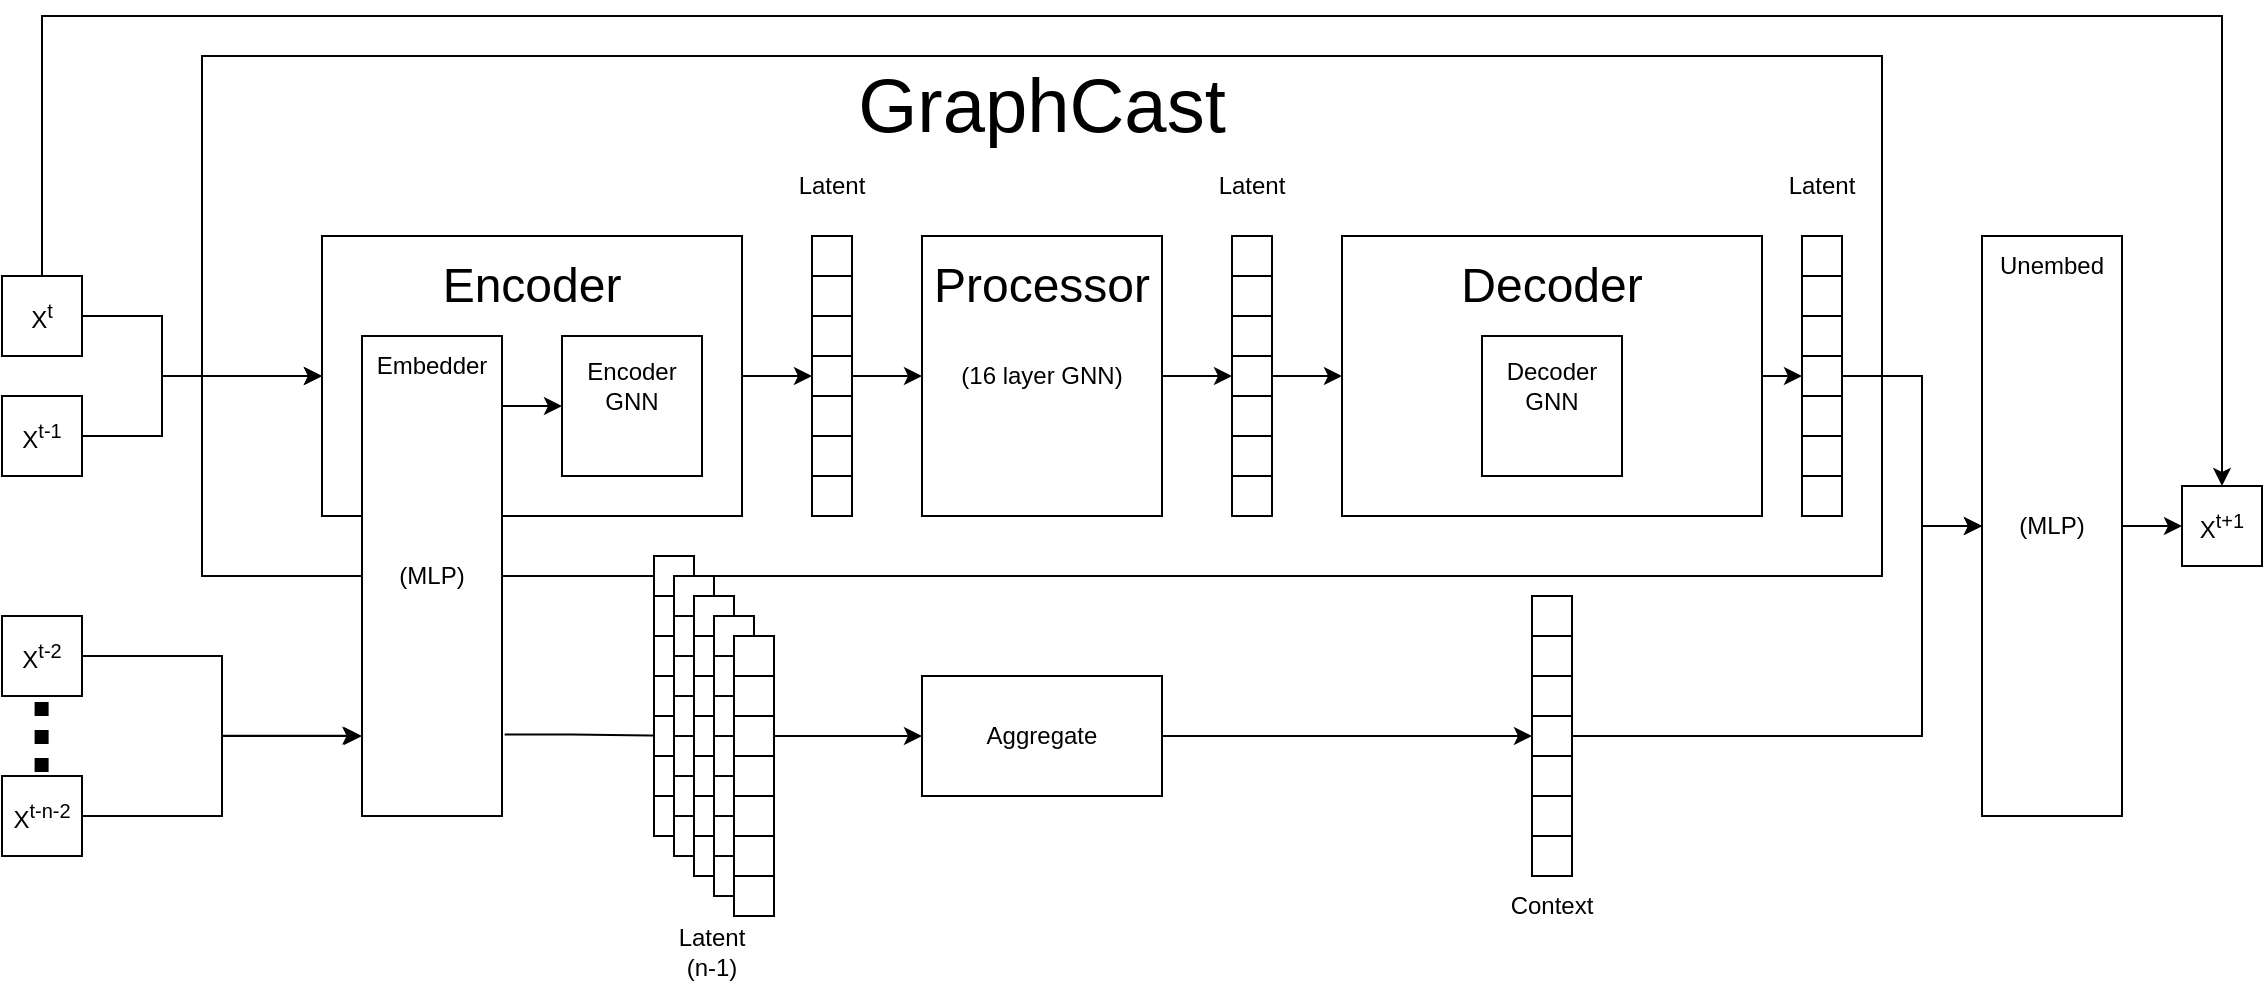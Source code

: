 <mxfile version="26.0.10">
  <diagram name="Page-1" id="ikuvDT6OKMOyHR7OV9wa">
    <mxGraphModel dx="2045" dy="1728" grid="1" gridSize="10" guides="1" tooltips="1" connect="1" arrows="1" fold="1" page="1" pageScale="1" pageWidth="850" pageHeight="1100" math="0" shadow="0">
      <root>
        <mxCell id="0" />
        <mxCell id="1" parent="0" />
        <mxCell id="fFkARqn0jImhCdl3MGzu-1" value="" style="rounded=0;whiteSpace=wrap;html=1;" parent="1" vertex="1">
          <mxGeometry width="840" height="260" as="geometry" />
        </mxCell>
        <mxCell id="fFkARqn0jImhCdl3MGzu-61" value="" style="edgeStyle=orthogonalEdgeStyle;rounded=0;orthogonalLoop=1;jettySize=auto;html=1;" parent="1" source="fFkARqn0jImhCdl3MGzu-2" target="fFkARqn0jImhCdl3MGzu-17" edge="1">
          <mxGeometry relative="1" as="geometry" />
        </mxCell>
        <mxCell id="fFkARqn0jImhCdl3MGzu-2" value="" style="rounded=0;whiteSpace=wrap;html=1;" parent="1" vertex="1">
          <mxGeometry x="60" y="90" width="210" height="140" as="geometry" />
        </mxCell>
        <mxCell id="fFkARqn0jImhCdl3MGzu-3" value="&lt;font style=&quot;font-size: 38px;&quot;&gt;GraphCast&lt;/font&gt;" style="text;html=1;align=center;verticalAlign=middle;whiteSpace=wrap;rounded=0;" parent="1" vertex="1">
          <mxGeometry x="390" y="10" width="60" height="30" as="geometry" />
        </mxCell>
        <mxCell id="fFkARqn0jImhCdl3MGzu-63" value="" style="edgeStyle=orthogonalEdgeStyle;rounded=0;orthogonalLoop=1;jettySize=auto;html=1;" parent="1" source="fFkARqn0jImhCdl3MGzu-4" target="fFkARqn0jImhCdl3MGzu-52" edge="1">
          <mxGeometry relative="1" as="geometry" />
        </mxCell>
        <mxCell id="fFkARqn0jImhCdl3MGzu-4" value="(16 layer GNN)" style="rounded=0;whiteSpace=wrap;html=1;" parent="1" vertex="1">
          <mxGeometry x="360" y="90" width="120" height="140" as="geometry" />
        </mxCell>
        <mxCell id="ZoviHZsEKQgM7faBCJuB-9" style="edgeStyle=orthogonalEdgeStyle;rounded=0;orthogonalLoop=1;jettySize=auto;html=1;exitX=1;exitY=0.5;exitDx=0;exitDy=0;" edge="1" parent="1" source="fFkARqn0jImhCdl3MGzu-5">
          <mxGeometry relative="1" as="geometry">
            <mxPoint x="800" y="160.333" as="targetPoint" />
          </mxGeometry>
        </mxCell>
        <mxCell id="fFkARqn0jImhCdl3MGzu-5" value="" style="rounded=0;whiteSpace=wrap;html=1;" parent="1" vertex="1">
          <mxGeometry x="570" y="90" width="210" height="140" as="geometry" />
        </mxCell>
        <mxCell id="fFkARqn0jImhCdl3MGzu-6" value="&lt;font style=&quot;font-size: 24px;&quot;&gt;Encoder&lt;br&gt;&lt;/font&gt;" style="text;html=1;align=center;verticalAlign=middle;whiteSpace=wrap;rounded=0;" parent="1" vertex="1">
          <mxGeometry x="135" y="100" width="60" height="30" as="geometry" />
        </mxCell>
        <mxCell id="fFkARqn0jImhCdl3MGzu-7" value="&lt;font style=&quot;font-size: 24px;&quot;&gt;Processor&lt;/font&gt;" style="text;html=1;align=center;verticalAlign=middle;whiteSpace=wrap;rounded=0;" parent="1" vertex="1">
          <mxGeometry x="390" y="100" width="60" height="30" as="geometry" />
        </mxCell>
        <mxCell id="fFkARqn0jImhCdl3MGzu-8" value="&lt;font style=&quot;font-size: 24px;&quot;&gt;Decoder&lt;/font&gt;" style="text;html=1;align=center;verticalAlign=middle;whiteSpace=wrap;rounded=0;" parent="1" vertex="1">
          <mxGeometry x="645" y="100" width="60" height="30" as="geometry" />
        </mxCell>
        <mxCell id="fFkARqn0jImhCdl3MGzu-65" value="" style="edgeStyle=orthogonalEdgeStyle;rounded=0;orthogonalLoop=1;jettySize=auto;html=1;entryX=0;entryY=0.5;entryDx=0;entryDy=0;" parent="1" source="fFkARqn0jImhCdl3MGzu-9" target="fFkARqn0jImhCdl3MGzu-10" edge="1">
          <mxGeometry relative="1" as="geometry">
            <Array as="points">
              <mxPoint x="160" y="175" />
              <mxPoint x="160" y="175" />
            </Array>
          </mxGeometry>
        </mxCell>
        <mxCell id="ZoviHZsEKQgM7faBCJuB-23" style="edgeStyle=orthogonalEdgeStyle;rounded=0;orthogonalLoop=1;jettySize=auto;html=1;exitX=1.019;exitY=0.83;exitDx=0;exitDy=0;exitPerimeter=0;" edge="1" parent="1" source="fFkARqn0jImhCdl3MGzu-9">
          <mxGeometry relative="1" as="geometry">
            <mxPoint x="240" y="340" as="targetPoint" />
            <Array as="points">
              <mxPoint x="185" y="339" />
              <mxPoint x="220" y="340" />
            </Array>
          </mxGeometry>
        </mxCell>
        <mxCell id="fFkARqn0jImhCdl3MGzu-9" value="(MLP)" style="rounded=0;whiteSpace=wrap;html=1;" parent="1" vertex="1">
          <mxGeometry x="80" y="140" width="70" height="240" as="geometry" />
        </mxCell>
        <mxCell id="fFkARqn0jImhCdl3MGzu-10" value="" style="rounded=0;whiteSpace=wrap;html=1;" parent="1" vertex="1">
          <mxGeometry x="180" y="140" width="70" height="70" as="geometry" />
        </mxCell>
        <mxCell id="fFkARqn0jImhCdl3MGzu-11" value="&lt;div&gt;Embedder&lt;/div&gt;" style="text;html=1;align=center;verticalAlign=middle;whiteSpace=wrap;rounded=0;" parent="1" vertex="1">
          <mxGeometry x="85" y="140" width="60" height="30" as="geometry" />
        </mxCell>
        <mxCell id="fFkARqn0jImhCdl3MGzu-12" value="Encoder GNN" style="text;html=1;align=center;verticalAlign=middle;whiteSpace=wrap;rounded=0;" parent="1" vertex="1">
          <mxGeometry x="185" y="150" width="60" height="30" as="geometry" />
        </mxCell>
        <mxCell id="fFkARqn0jImhCdl3MGzu-13" value="" style="rounded=0;whiteSpace=wrap;html=1;" parent="1" vertex="1">
          <mxGeometry x="640" y="140" width="70" height="70" as="geometry" />
        </mxCell>
        <mxCell id="ZoviHZsEKQgM7faBCJuB-78" style="edgeStyle=orthogonalEdgeStyle;rounded=0;orthogonalLoop=1;jettySize=auto;html=1;exitX=1;exitY=0.5;exitDx=0;exitDy=0;entryX=0;entryY=0.5;entryDx=0;entryDy=0;" edge="1" parent="1" source="fFkARqn0jImhCdl3MGzu-14" target="fFkARqn0jImhCdl3MGzu-73">
          <mxGeometry relative="1" as="geometry" />
        </mxCell>
        <mxCell id="fFkARqn0jImhCdl3MGzu-14" value="(MLP)" style="rounded=0;whiteSpace=wrap;html=1;" parent="1" vertex="1">
          <mxGeometry x="890" y="90" width="70" height="290" as="geometry" />
        </mxCell>
        <mxCell id="fFkARqn0jImhCdl3MGzu-15" value="Decoder GNN" style="text;html=1;align=center;verticalAlign=middle;whiteSpace=wrap;rounded=0;" parent="1" vertex="1">
          <mxGeometry x="645" y="150" width="60" height="30" as="geometry" />
        </mxCell>
        <mxCell id="fFkARqn0jImhCdl3MGzu-16" value="Unembed" style="text;html=1;align=center;verticalAlign=middle;whiteSpace=wrap;rounded=0;" parent="1" vertex="1">
          <mxGeometry x="895" y="90" width="60" height="30" as="geometry" />
        </mxCell>
        <mxCell id="fFkARqn0jImhCdl3MGzu-50" value="" style="group" parent="1" vertex="1" connectable="0">
          <mxGeometry x="305" y="90" width="20" height="140" as="geometry" />
        </mxCell>
        <mxCell id="fFkARqn0jImhCdl3MGzu-17" value="" style="rounded=0;whiteSpace=wrap;html=1;" parent="fFkARqn0jImhCdl3MGzu-50" vertex="1">
          <mxGeometry width="20" height="140" as="geometry" />
        </mxCell>
        <mxCell id="fFkARqn0jImhCdl3MGzu-19" value="" style="endArrow=none;html=1;rounded=0;" parent="fFkARqn0jImhCdl3MGzu-50" edge="1">
          <mxGeometry width="50" height="50" relative="1" as="geometry">
            <mxPoint y="20" as="sourcePoint" />
            <mxPoint x="20" y="20" as="targetPoint" />
          </mxGeometry>
        </mxCell>
        <mxCell id="fFkARqn0jImhCdl3MGzu-45" value="" style="endArrow=none;html=1;rounded=0;" parent="fFkARqn0jImhCdl3MGzu-50" edge="1">
          <mxGeometry width="50" height="50" relative="1" as="geometry">
            <mxPoint y="40" as="sourcePoint" />
            <mxPoint x="20" y="40" as="targetPoint" />
          </mxGeometry>
        </mxCell>
        <mxCell id="fFkARqn0jImhCdl3MGzu-46" value="" style="endArrow=none;html=1;rounded=0;" parent="fFkARqn0jImhCdl3MGzu-50" edge="1">
          <mxGeometry width="50" height="50" relative="1" as="geometry">
            <mxPoint y="60" as="sourcePoint" />
            <mxPoint x="20" y="60" as="targetPoint" />
          </mxGeometry>
        </mxCell>
        <mxCell id="fFkARqn0jImhCdl3MGzu-47" value="" style="endArrow=none;html=1;rounded=0;" parent="fFkARqn0jImhCdl3MGzu-50" edge="1">
          <mxGeometry width="50" height="50" relative="1" as="geometry">
            <mxPoint y="80" as="sourcePoint" />
            <mxPoint x="20" y="80" as="targetPoint" />
          </mxGeometry>
        </mxCell>
        <mxCell id="fFkARqn0jImhCdl3MGzu-48" value="" style="endArrow=none;html=1;rounded=0;" parent="fFkARqn0jImhCdl3MGzu-50" edge="1">
          <mxGeometry width="50" height="50" relative="1" as="geometry">
            <mxPoint y="100" as="sourcePoint" />
            <mxPoint x="20" y="100" as="targetPoint" />
          </mxGeometry>
        </mxCell>
        <mxCell id="fFkARqn0jImhCdl3MGzu-49" value="" style="endArrow=none;html=1;rounded=0;" parent="fFkARqn0jImhCdl3MGzu-50" edge="1">
          <mxGeometry width="50" height="50" relative="1" as="geometry">
            <mxPoint y="120" as="sourcePoint" />
            <mxPoint x="20" y="120" as="targetPoint" />
          </mxGeometry>
        </mxCell>
        <mxCell id="fFkARqn0jImhCdl3MGzu-51" value="" style="group" parent="1" vertex="1" connectable="0">
          <mxGeometry x="515" y="90" width="20" height="140" as="geometry" />
        </mxCell>
        <mxCell id="fFkARqn0jImhCdl3MGzu-52" value="" style="rounded=0;whiteSpace=wrap;html=1;" parent="fFkARqn0jImhCdl3MGzu-51" vertex="1">
          <mxGeometry width="20" height="140" as="geometry" />
        </mxCell>
        <mxCell id="fFkARqn0jImhCdl3MGzu-53" value="" style="endArrow=none;html=1;rounded=0;" parent="fFkARqn0jImhCdl3MGzu-51" edge="1">
          <mxGeometry width="50" height="50" relative="1" as="geometry">
            <mxPoint y="20" as="sourcePoint" />
            <mxPoint x="20" y="20" as="targetPoint" />
          </mxGeometry>
        </mxCell>
        <mxCell id="fFkARqn0jImhCdl3MGzu-54" value="" style="endArrow=none;html=1;rounded=0;" parent="fFkARqn0jImhCdl3MGzu-51" edge="1">
          <mxGeometry width="50" height="50" relative="1" as="geometry">
            <mxPoint y="40" as="sourcePoint" />
            <mxPoint x="20" y="40" as="targetPoint" />
          </mxGeometry>
        </mxCell>
        <mxCell id="fFkARqn0jImhCdl3MGzu-55" value="" style="endArrow=none;html=1;rounded=0;" parent="fFkARqn0jImhCdl3MGzu-51" edge="1">
          <mxGeometry width="50" height="50" relative="1" as="geometry">
            <mxPoint y="60" as="sourcePoint" />
            <mxPoint x="20" y="60" as="targetPoint" />
          </mxGeometry>
        </mxCell>
        <mxCell id="fFkARqn0jImhCdl3MGzu-56" value="" style="endArrow=none;html=1;rounded=0;" parent="fFkARqn0jImhCdl3MGzu-51" edge="1">
          <mxGeometry width="50" height="50" relative="1" as="geometry">
            <mxPoint y="80" as="sourcePoint" />
            <mxPoint x="20" y="80" as="targetPoint" />
          </mxGeometry>
        </mxCell>
        <mxCell id="fFkARqn0jImhCdl3MGzu-57" value="" style="endArrow=none;html=1;rounded=0;" parent="fFkARqn0jImhCdl3MGzu-51" edge="1">
          <mxGeometry width="50" height="50" relative="1" as="geometry">
            <mxPoint y="100" as="sourcePoint" />
            <mxPoint x="20" y="100" as="targetPoint" />
          </mxGeometry>
        </mxCell>
        <mxCell id="fFkARqn0jImhCdl3MGzu-58" value="" style="endArrow=none;html=1;rounded=0;" parent="fFkARqn0jImhCdl3MGzu-51" edge="1">
          <mxGeometry width="50" height="50" relative="1" as="geometry">
            <mxPoint y="120" as="sourcePoint" />
            <mxPoint x="20" y="120" as="targetPoint" />
          </mxGeometry>
        </mxCell>
        <mxCell id="fFkARqn0jImhCdl3MGzu-59" value="Latent" style="text;html=1;align=center;verticalAlign=middle;whiteSpace=wrap;rounded=0;" parent="1" vertex="1">
          <mxGeometry x="285" y="50" width="60" height="30" as="geometry" />
        </mxCell>
        <mxCell id="fFkARqn0jImhCdl3MGzu-60" value="Latent" style="text;html=1;align=center;verticalAlign=middle;whiteSpace=wrap;rounded=0;" parent="1" vertex="1">
          <mxGeometry x="495" y="50" width="60" height="30" as="geometry" />
        </mxCell>
        <mxCell id="fFkARqn0jImhCdl3MGzu-62" value="" style="edgeStyle=orthogonalEdgeStyle;rounded=0;orthogonalLoop=1;jettySize=auto;html=1;entryX=0;entryY=0.5;entryDx=0;entryDy=0;" parent="1" source="fFkARqn0jImhCdl3MGzu-17" target="fFkARqn0jImhCdl3MGzu-4" edge="1">
          <mxGeometry relative="1" as="geometry" />
        </mxCell>
        <mxCell id="fFkARqn0jImhCdl3MGzu-64" value="" style="edgeStyle=orthogonalEdgeStyle;rounded=0;orthogonalLoop=1;jettySize=auto;html=1;entryX=0;entryY=0.5;entryDx=0;entryDy=0;" parent="1" source="fFkARqn0jImhCdl3MGzu-52" target="fFkARqn0jImhCdl3MGzu-5" edge="1">
          <mxGeometry relative="1" as="geometry" />
        </mxCell>
        <mxCell id="fFkARqn0jImhCdl3MGzu-69" value="" style="edgeStyle=orthogonalEdgeStyle;rounded=0;orthogonalLoop=1;jettySize=auto;html=1;entryX=0;entryY=0.5;entryDx=0;entryDy=0;" parent="1" source="fFkARqn0jImhCdl3MGzu-67" target="fFkARqn0jImhCdl3MGzu-2" edge="1">
          <mxGeometry relative="1" as="geometry">
            <Array as="points">
              <mxPoint x="-20" y="130" />
              <mxPoint x="-20" y="160" />
            </Array>
          </mxGeometry>
        </mxCell>
        <mxCell id="ZoviHZsEKQgM7faBCJuB-11" style="edgeStyle=orthogonalEdgeStyle;rounded=0;orthogonalLoop=1;jettySize=auto;html=1;exitX=0.5;exitY=0;exitDx=0;exitDy=0;" edge="1" parent="1" source="fFkARqn0jImhCdl3MGzu-67" target="fFkARqn0jImhCdl3MGzu-73">
          <mxGeometry relative="1" as="geometry">
            <Array as="points">
              <mxPoint x="-80" y="-20" />
              <mxPoint x="1010" y="-20" />
            </Array>
          </mxGeometry>
        </mxCell>
        <mxCell id="fFkARqn0jImhCdl3MGzu-67" value="X&lt;sup&gt;t&lt;/sup&gt;" style="rounded=0;whiteSpace=wrap;html=1;" parent="1" vertex="1">
          <mxGeometry x="-100" y="110" width="40" height="40" as="geometry" />
        </mxCell>
        <mxCell id="fFkARqn0jImhCdl3MGzu-71" style="edgeStyle=orthogonalEdgeStyle;rounded=0;orthogonalLoop=1;jettySize=auto;html=1;exitX=1;exitY=0.5;exitDx=0;exitDy=0;entryX=0;entryY=0.5;entryDx=0;entryDy=0;" parent="1" source="fFkARqn0jImhCdl3MGzu-68" target="fFkARqn0jImhCdl3MGzu-2" edge="1">
          <mxGeometry relative="1" as="geometry">
            <Array as="points">
              <mxPoint x="-20" y="190" />
              <mxPoint x="-20" y="160" />
            </Array>
          </mxGeometry>
        </mxCell>
        <mxCell id="fFkARqn0jImhCdl3MGzu-68" value="X&lt;sup&gt;t-1&lt;/sup&gt;" style="rounded=0;whiteSpace=wrap;html=1;" parent="1" vertex="1">
          <mxGeometry x="-100" y="170" width="40" height="40" as="geometry" />
        </mxCell>
        <mxCell id="fFkARqn0jImhCdl3MGzu-73" value="X&lt;sup&gt;t+1&lt;/sup&gt;" style="rounded=0;whiteSpace=wrap;html=1;" parent="1" vertex="1">
          <mxGeometry x="990" y="215" width="40" height="40" as="geometry" />
        </mxCell>
        <mxCell id="ZoviHZsEKQgM7faBCJuB-1" value="" style="group" vertex="1" connectable="0" parent="1">
          <mxGeometry x="800" y="90" width="20" height="140" as="geometry" />
        </mxCell>
        <mxCell id="ZoviHZsEKQgM7faBCJuB-2" value="" style="rounded=0;whiteSpace=wrap;html=1;" vertex="1" parent="ZoviHZsEKQgM7faBCJuB-1">
          <mxGeometry width="20" height="140" as="geometry" />
        </mxCell>
        <mxCell id="ZoviHZsEKQgM7faBCJuB-3" value="" style="endArrow=none;html=1;rounded=0;" edge="1" parent="ZoviHZsEKQgM7faBCJuB-1">
          <mxGeometry width="50" height="50" relative="1" as="geometry">
            <mxPoint y="20" as="sourcePoint" />
            <mxPoint x="20" y="20" as="targetPoint" />
          </mxGeometry>
        </mxCell>
        <mxCell id="ZoviHZsEKQgM7faBCJuB-4" value="" style="endArrow=none;html=1;rounded=0;" edge="1" parent="ZoviHZsEKQgM7faBCJuB-1">
          <mxGeometry width="50" height="50" relative="1" as="geometry">
            <mxPoint y="40" as="sourcePoint" />
            <mxPoint x="20" y="40" as="targetPoint" />
          </mxGeometry>
        </mxCell>
        <mxCell id="ZoviHZsEKQgM7faBCJuB-5" value="" style="endArrow=none;html=1;rounded=0;" edge="1" parent="ZoviHZsEKQgM7faBCJuB-1">
          <mxGeometry width="50" height="50" relative="1" as="geometry">
            <mxPoint y="60" as="sourcePoint" />
            <mxPoint x="20" y="60" as="targetPoint" />
          </mxGeometry>
        </mxCell>
        <mxCell id="ZoviHZsEKQgM7faBCJuB-6" value="" style="endArrow=none;html=1;rounded=0;" edge="1" parent="ZoviHZsEKQgM7faBCJuB-1">
          <mxGeometry width="50" height="50" relative="1" as="geometry">
            <mxPoint y="80" as="sourcePoint" />
            <mxPoint x="20" y="80" as="targetPoint" />
          </mxGeometry>
        </mxCell>
        <mxCell id="ZoviHZsEKQgM7faBCJuB-7" value="" style="endArrow=none;html=1;rounded=0;" edge="1" parent="ZoviHZsEKQgM7faBCJuB-1">
          <mxGeometry width="50" height="50" relative="1" as="geometry">
            <mxPoint y="100" as="sourcePoint" />
            <mxPoint x="20" y="100" as="targetPoint" />
          </mxGeometry>
        </mxCell>
        <mxCell id="ZoviHZsEKQgM7faBCJuB-8" value="" style="endArrow=none;html=1;rounded=0;" edge="1" parent="ZoviHZsEKQgM7faBCJuB-1">
          <mxGeometry width="50" height="50" relative="1" as="geometry">
            <mxPoint y="120" as="sourcePoint" />
            <mxPoint x="20" y="120" as="targetPoint" />
          </mxGeometry>
        </mxCell>
        <mxCell id="ZoviHZsEKQgM7faBCJuB-10" value="Latent" style="text;html=1;align=center;verticalAlign=middle;whiteSpace=wrap;rounded=0;" vertex="1" parent="1">
          <mxGeometry x="780" y="50" width="60" height="30" as="geometry" />
        </mxCell>
        <mxCell id="ZoviHZsEKQgM7faBCJuB-12" value="" style="edgeStyle=orthogonalEdgeStyle;rounded=0;orthogonalLoop=1;jettySize=auto;html=1;" edge="1" parent="1" source="ZoviHZsEKQgM7faBCJuB-2" target="fFkARqn0jImhCdl3MGzu-14">
          <mxGeometry relative="1" as="geometry">
            <Array as="points">
              <mxPoint x="860" y="160" />
              <mxPoint x="860" y="235" />
            </Array>
          </mxGeometry>
        </mxCell>
        <mxCell id="ZoviHZsEKQgM7faBCJuB-16" style="edgeStyle=orthogonalEdgeStyle;rounded=0;orthogonalLoop=1;jettySize=auto;html=1;exitX=1;exitY=0.5;exitDx=0;exitDy=0;" edge="1" parent="1" source="ZoviHZsEKQgM7faBCJuB-14">
          <mxGeometry relative="1" as="geometry">
            <mxPoint x="80" y="340" as="targetPoint" />
            <Array as="points">
              <mxPoint x="10" y="300" />
              <mxPoint x="10" y="340" />
              <mxPoint x="80" y="340" />
            </Array>
          </mxGeometry>
        </mxCell>
        <mxCell id="ZoviHZsEKQgM7faBCJuB-14" value="X&lt;sup&gt;t-2&lt;/sup&gt;" style="rounded=0;whiteSpace=wrap;html=1;" vertex="1" parent="1">
          <mxGeometry x="-100" y="280" width="40" height="40" as="geometry" />
        </mxCell>
        <mxCell id="ZoviHZsEKQgM7faBCJuB-15" value="X&lt;sup&gt;t-n-2&lt;/sup&gt;" style="rounded=0;whiteSpace=wrap;html=1;" vertex="1" parent="1">
          <mxGeometry x="-100" y="360" width="40" height="40" as="geometry" />
        </mxCell>
        <mxCell id="ZoviHZsEKQgM7faBCJuB-17" style="edgeStyle=orthogonalEdgeStyle;rounded=0;orthogonalLoop=1;jettySize=auto;html=1;exitX=1;exitY=0.5;exitDx=0;exitDy=0;entryX=-0.011;entryY=0.833;entryDx=0;entryDy=0;entryPerimeter=0;" edge="1" parent="1" source="ZoviHZsEKQgM7faBCJuB-15" target="fFkARqn0jImhCdl3MGzu-9">
          <mxGeometry relative="1" as="geometry" />
        </mxCell>
        <mxCell id="ZoviHZsEKQgM7faBCJuB-22" value="" style="endArrow=none;dashed=1;html=1;dashPattern=1 1;strokeWidth=7;rounded=0;" edge="1" parent="1">
          <mxGeometry width="50" height="50" relative="1" as="geometry">
            <mxPoint x="-80.2" y="358" as="sourcePoint" />
            <mxPoint x="-80.2" y="318" as="targetPoint" />
          </mxGeometry>
        </mxCell>
        <mxCell id="ZoviHZsEKQgM7faBCJuB-24" value="" style="group" vertex="1" connectable="0" parent="1">
          <mxGeometry x="226" y="250" width="20" height="140" as="geometry" />
        </mxCell>
        <mxCell id="ZoviHZsEKQgM7faBCJuB-25" value="" style="rounded=0;whiteSpace=wrap;html=1;" vertex="1" parent="ZoviHZsEKQgM7faBCJuB-24">
          <mxGeometry width="20" height="140" as="geometry" />
        </mxCell>
        <mxCell id="ZoviHZsEKQgM7faBCJuB-26" value="" style="endArrow=none;html=1;rounded=0;" edge="1" parent="ZoviHZsEKQgM7faBCJuB-24">
          <mxGeometry width="50" height="50" relative="1" as="geometry">
            <mxPoint y="20" as="sourcePoint" />
            <mxPoint x="20" y="20" as="targetPoint" />
          </mxGeometry>
        </mxCell>
        <mxCell id="ZoviHZsEKQgM7faBCJuB-27" value="" style="endArrow=none;html=1;rounded=0;" edge="1" parent="ZoviHZsEKQgM7faBCJuB-24">
          <mxGeometry width="50" height="50" relative="1" as="geometry">
            <mxPoint y="40" as="sourcePoint" />
            <mxPoint x="20" y="40" as="targetPoint" />
          </mxGeometry>
        </mxCell>
        <mxCell id="ZoviHZsEKQgM7faBCJuB-28" value="" style="endArrow=none;html=1;rounded=0;" edge="1" parent="ZoviHZsEKQgM7faBCJuB-24">
          <mxGeometry width="50" height="50" relative="1" as="geometry">
            <mxPoint y="60" as="sourcePoint" />
            <mxPoint x="20" y="60" as="targetPoint" />
          </mxGeometry>
        </mxCell>
        <mxCell id="ZoviHZsEKQgM7faBCJuB-29" value="" style="endArrow=none;html=1;rounded=0;" edge="1" parent="ZoviHZsEKQgM7faBCJuB-24">
          <mxGeometry width="50" height="50" relative="1" as="geometry">
            <mxPoint y="80" as="sourcePoint" />
            <mxPoint x="20" y="80" as="targetPoint" />
          </mxGeometry>
        </mxCell>
        <mxCell id="ZoviHZsEKQgM7faBCJuB-30" value="" style="endArrow=none;html=1;rounded=0;" edge="1" parent="ZoviHZsEKQgM7faBCJuB-24">
          <mxGeometry width="50" height="50" relative="1" as="geometry">
            <mxPoint y="100" as="sourcePoint" />
            <mxPoint x="20" y="100" as="targetPoint" />
          </mxGeometry>
        </mxCell>
        <mxCell id="ZoviHZsEKQgM7faBCJuB-31" value="" style="endArrow=none;html=1;rounded=0;" edge="1" parent="ZoviHZsEKQgM7faBCJuB-24">
          <mxGeometry width="50" height="50" relative="1" as="geometry">
            <mxPoint y="120" as="sourcePoint" />
            <mxPoint x="20" y="120" as="targetPoint" />
          </mxGeometry>
        </mxCell>
        <mxCell id="ZoviHZsEKQgM7faBCJuB-32" value="" style="group" vertex="1" connectable="0" parent="1">
          <mxGeometry x="236" y="260" width="20" height="140" as="geometry" />
        </mxCell>
        <mxCell id="ZoviHZsEKQgM7faBCJuB-33" value="" style="rounded=0;whiteSpace=wrap;html=1;" vertex="1" parent="ZoviHZsEKQgM7faBCJuB-32">
          <mxGeometry width="20" height="140" as="geometry" />
        </mxCell>
        <mxCell id="ZoviHZsEKQgM7faBCJuB-34" value="" style="endArrow=none;html=1;rounded=0;" edge="1" parent="ZoviHZsEKQgM7faBCJuB-32">
          <mxGeometry width="50" height="50" relative="1" as="geometry">
            <mxPoint y="20" as="sourcePoint" />
            <mxPoint x="20" y="20" as="targetPoint" />
          </mxGeometry>
        </mxCell>
        <mxCell id="ZoviHZsEKQgM7faBCJuB-35" value="" style="endArrow=none;html=1;rounded=0;" edge="1" parent="ZoviHZsEKQgM7faBCJuB-32">
          <mxGeometry width="50" height="50" relative="1" as="geometry">
            <mxPoint y="40" as="sourcePoint" />
            <mxPoint x="20" y="40" as="targetPoint" />
          </mxGeometry>
        </mxCell>
        <mxCell id="ZoviHZsEKQgM7faBCJuB-36" value="" style="endArrow=none;html=1;rounded=0;" edge="1" parent="ZoviHZsEKQgM7faBCJuB-32">
          <mxGeometry width="50" height="50" relative="1" as="geometry">
            <mxPoint y="60" as="sourcePoint" />
            <mxPoint x="20" y="60" as="targetPoint" />
          </mxGeometry>
        </mxCell>
        <mxCell id="ZoviHZsEKQgM7faBCJuB-37" value="" style="endArrow=none;html=1;rounded=0;" edge="1" parent="ZoviHZsEKQgM7faBCJuB-32">
          <mxGeometry width="50" height="50" relative="1" as="geometry">
            <mxPoint y="80" as="sourcePoint" />
            <mxPoint x="20" y="80" as="targetPoint" />
          </mxGeometry>
        </mxCell>
        <mxCell id="ZoviHZsEKQgM7faBCJuB-38" value="" style="endArrow=none;html=1;rounded=0;" edge="1" parent="ZoviHZsEKQgM7faBCJuB-32">
          <mxGeometry width="50" height="50" relative="1" as="geometry">
            <mxPoint y="100" as="sourcePoint" />
            <mxPoint x="20" y="100" as="targetPoint" />
          </mxGeometry>
        </mxCell>
        <mxCell id="ZoviHZsEKQgM7faBCJuB-39" value="" style="endArrow=none;html=1;rounded=0;" edge="1" parent="ZoviHZsEKQgM7faBCJuB-32">
          <mxGeometry width="50" height="50" relative="1" as="geometry">
            <mxPoint y="120" as="sourcePoint" />
            <mxPoint x="20" y="120" as="targetPoint" />
          </mxGeometry>
        </mxCell>
        <mxCell id="ZoviHZsEKQgM7faBCJuB-40" value="" style="group" vertex="1" connectable="0" parent="1">
          <mxGeometry x="246" y="270" width="20" height="140" as="geometry" />
        </mxCell>
        <mxCell id="ZoviHZsEKQgM7faBCJuB-41" value="" style="rounded=0;whiteSpace=wrap;html=1;" vertex="1" parent="ZoviHZsEKQgM7faBCJuB-40">
          <mxGeometry width="20" height="140" as="geometry" />
        </mxCell>
        <mxCell id="ZoviHZsEKQgM7faBCJuB-42" value="" style="endArrow=none;html=1;rounded=0;" edge="1" parent="ZoviHZsEKQgM7faBCJuB-40">
          <mxGeometry width="50" height="50" relative="1" as="geometry">
            <mxPoint y="20" as="sourcePoint" />
            <mxPoint x="20" y="20" as="targetPoint" />
          </mxGeometry>
        </mxCell>
        <mxCell id="ZoviHZsEKQgM7faBCJuB-43" value="" style="endArrow=none;html=1;rounded=0;" edge="1" parent="ZoviHZsEKQgM7faBCJuB-40">
          <mxGeometry width="50" height="50" relative="1" as="geometry">
            <mxPoint y="40" as="sourcePoint" />
            <mxPoint x="20" y="40" as="targetPoint" />
          </mxGeometry>
        </mxCell>
        <mxCell id="ZoviHZsEKQgM7faBCJuB-44" value="" style="endArrow=none;html=1;rounded=0;" edge="1" parent="ZoviHZsEKQgM7faBCJuB-40">
          <mxGeometry width="50" height="50" relative="1" as="geometry">
            <mxPoint y="60" as="sourcePoint" />
            <mxPoint x="20" y="60" as="targetPoint" />
          </mxGeometry>
        </mxCell>
        <mxCell id="ZoviHZsEKQgM7faBCJuB-45" value="" style="endArrow=none;html=1;rounded=0;" edge="1" parent="ZoviHZsEKQgM7faBCJuB-40">
          <mxGeometry width="50" height="50" relative="1" as="geometry">
            <mxPoint y="80" as="sourcePoint" />
            <mxPoint x="20" y="80" as="targetPoint" />
          </mxGeometry>
        </mxCell>
        <mxCell id="ZoviHZsEKQgM7faBCJuB-46" value="" style="endArrow=none;html=1;rounded=0;" edge="1" parent="ZoviHZsEKQgM7faBCJuB-40">
          <mxGeometry width="50" height="50" relative="1" as="geometry">
            <mxPoint y="100" as="sourcePoint" />
            <mxPoint x="20" y="100" as="targetPoint" />
          </mxGeometry>
        </mxCell>
        <mxCell id="ZoviHZsEKQgM7faBCJuB-47" value="" style="endArrow=none;html=1;rounded=0;" edge="1" parent="ZoviHZsEKQgM7faBCJuB-40">
          <mxGeometry width="50" height="50" relative="1" as="geometry">
            <mxPoint y="120" as="sourcePoint" />
            <mxPoint x="20" y="120" as="targetPoint" />
          </mxGeometry>
        </mxCell>
        <mxCell id="ZoviHZsEKQgM7faBCJuB-48" value="" style="group" vertex="1" connectable="0" parent="1">
          <mxGeometry x="256" y="280" width="20" height="140" as="geometry" />
        </mxCell>
        <mxCell id="ZoviHZsEKQgM7faBCJuB-49" value="" style="rounded=0;whiteSpace=wrap;html=1;" vertex="1" parent="ZoviHZsEKQgM7faBCJuB-48">
          <mxGeometry width="20" height="140" as="geometry" />
        </mxCell>
        <mxCell id="ZoviHZsEKQgM7faBCJuB-50" value="" style="endArrow=none;html=1;rounded=0;" edge="1" parent="ZoviHZsEKQgM7faBCJuB-48">
          <mxGeometry width="50" height="50" relative="1" as="geometry">
            <mxPoint y="20" as="sourcePoint" />
            <mxPoint x="20" y="20" as="targetPoint" />
          </mxGeometry>
        </mxCell>
        <mxCell id="ZoviHZsEKQgM7faBCJuB-51" value="" style="endArrow=none;html=1;rounded=0;" edge="1" parent="ZoviHZsEKQgM7faBCJuB-48">
          <mxGeometry width="50" height="50" relative="1" as="geometry">
            <mxPoint y="40" as="sourcePoint" />
            <mxPoint x="20" y="40" as="targetPoint" />
          </mxGeometry>
        </mxCell>
        <mxCell id="ZoviHZsEKQgM7faBCJuB-52" value="" style="endArrow=none;html=1;rounded=0;" edge="1" parent="ZoviHZsEKQgM7faBCJuB-48">
          <mxGeometry width="50" height="50" relative="1" as="geometry">
            <mxPoint y="60" as="sourcePoint" />
            <mxPoint x="20" y="60" as="targetPoint" />
          </mxGeometry>
        </mxCell>
        <mxCell id="ZoviHZsEKQgM7faBCJuB-53" value="" style="endArrow=none;html=1;rounded=0;" edge="1" parent="ZoviHZsEKQgM7faBCJuB-48">
          <mxGeometry width="50" height="50" relative="1" as="geometry">
            <mxPoint y="80" as="sourcePoint" />
            <mxPoint x="20" y="80" as="targetPoint" />
          </mxGeometry>
        </mxCell>
        <mxCell id="ZoviHZsEKQgM7faBCJuB-54" value="" style="endArrow=none;html=1;rounded=0;" edge="1" parent="ZoviHZsEKQgM7faBCJuB-48">
          <mxGeometry width="50" height="50" relative="1" as="geometry">
            <mxPoint y="100" as="sourcePoint" />
            <mxPoint x="20" y="100" as="targetPoint" />
          </mxGeometry>
        </mxCell>
        <mxCell id="ZoviHZsEKQgM7faBCJuB-55" value="" style="endArrow=none;html=1;rounded=0;" edge="1" parent="ZoviHZsEKQgM7faBCJuB-48">
          <mxGeometry width="50" height="50" relative="1" as="geometry">
            <mxPoint y="120" as="sourcePoint" />
            <mxPoint x="20" y="120" as="targetPoint" />
          </mxGeometry>
        </mxCell>
        <mxCell id="ZoviHZsEKQgM7faBCJuB-56" value="" style="group" vertex="1" connectable="0" parent="1">
          <mxGeometry x="266" y="290" width="20" height="140" as="geometry" />
        </mxCell>
        <mxCell id="ZoviHZsEKQgM7faBCJuB-57" value="" style="rounded=0;whiteSpace=wrap;html=1;" vertex="1" parent="ZoviHZsEKQgM7faBCJuB-56">
          <mxGeometry width="20" height="140" as="geometry" />
        </mxCell>
        <mxCell id="ZoviHZsEKQgM7faBCJuB-58" value="" style="endArrow=none;html=1;rounded=0;" edge="1" parent="ZoviHZsEKQgM7faBCJuB-56">
          <mxGeometry width="50" height="50" relative="1" as="geometry">
            <mxPoint y="20" as="sourcePoint" />
            <mxPoint x="20" y="20" as="targetPoint" />
          </mxGeometry>
        </mxCell>
        <mxCell id="ZoviHZsEKQgM7faBCJuB-59" value="" style="endArrow=none;html=1;rounded=0;" edge="1" parent="ZoviHZsEKQgM7faBCJuB-56">
          <mxGeometry width="50" height="50" relative="1" as="geometry">
            <mxPoint y="40" as="sourcePoint" />
            <mxPoint x="20" y="40" as="targetPoint" />
          </mxGeometry>
        </mxCell>
        <mxCell id="ZoviHZsEKQgM7faBCJuB-60" value="" style="endArrow=none;html=1;rounded=0;" edge="1" parent="ZoviHZsEKQgM7faBCJuB-56">
          <mxGeometry width="50" height="50" relative="1" as="geometry">
            <mxPoint y="60" as="sourcePoint" />
            <mxPoint x="20" y="60" as="targetPoint" />
          </mxGeometry>
        </mxCell>
        <mxCell id="ZoviHZsEKQgM7faBCJuB-61" value="" style="endArrow=none;html=1;rounded=0;" edge="1" parent="ZoviHZsEKQgM7faBCJuB-56">
          <mxGeometry width="50" height="50" relative="1" as="geometry">
            <mxPoint y="80" as="sourcePoint" />
            <mxPoint x="20" y="80" as="targetPoint" />
          </mxGeometry>
        </mxCell>
        <mxCell id="ZoviHZsEKQgM7faBCJuB-62" value="" style="endArrow=none;html=1;rounded=0;" edge="1" parent="ZoviHZsEKQgM7faBCJuB-56">
          <mxGeometry width="50" height="50" relative="1" as="geometry">
            <mxPoint y="100" as="sourcePoint" />
            <mxPoint x="20" y="100" as="targetPoint" />
          </mxGeometry>
        </mxCell>
        <mxCell id="ZoviHZsEKQgM7faBCJuB-63" value="" style="endArrow=none;html=1;rounded=0;" edge="1" parent="ZoviHZsEKQgM7faBCJuB-56">
          <mxGeometry width="50" height="50" relative="1" as="geometry">
            <mxPoint y="120" as="sourcePoint" />
            <mxPoint x="20" y="120" as="targetPoint" />
          </mxGeometry>
        </mxCell>
        <mxCell id="ZoviHZsEKQgM7faBCJuB-74" style="edgeStyle=orthogonalEdgeStyle;rounded=0;orthogonalLoop=1;jettySize=auto;html=1;exitX=1;exitY=0.5;exitDx=0;exitDy=0;entryX=0;entryY=0.5;entryDx=0;entryDy=0;" edge="1" parent="1" source="ZoviHZsEKQgM7faBCJuB-64" target="ZoviHZsEKQgM7faBCJuB-67">
          <mxGeometry relative="1" as="geometry">
            <mxPoint x="510" y="340.048" as="targetPoint" />
          </mxGeometry>
        </mxCell>
        <mxCell id="ZoviHZsEKQgM7faBCJuB-64" value="Aggregate" style="whiteSpace=wrap;html=1;rounded=0;" vertex="1" parent="1">
          <mxGeometry x="360" y="310" width="120" height="60" as="geometry" />
        </mxCell>
        <mxCell id="ZoviHZsEKQgM7faBCJuB-65" value="" style="edgeStyle=orthogonalEdgeStyle;rounded=0;orthogonalLoop=1;jettySize=auto;html=1;" edge="1" parent="1" source="ZoviHZsEKQgM7faBCJuB-57" target="ZoviHZsEKQgM7faBCJuB-64">
          <mxGeometry relative="1" as="geometry">
            <Array as="points">
              <mxPoint x="320" y="340" />
              <mxPoint x="320" y="340" />
            </Array>
          </mxGeometry>
        </mxCell>
        <mxCell id="ZoviHZsEKQgM7faBCJuB-66" value="" style="group" vertex="1" connectable="0" parent="1">
          <mxGeometry x="665" y="270" width="20" height="140" as="geometry" />
        </mxCell>
        <mxCell id="ZoviHZsEKQgM7faBCJuB-67" value="" style="rounded=0;whiteSpace=wrap;html=1;" vertex="1" parent="ZoviHZsEKQgM7faBCJuB-66">
          <mxGeometry width="20" height="140" as="geometry" />
        </mxCell>
        <mxCell id="ZoviHZsEKQgM7faBCJuB-68" value="" style="endArrow=none;html=1;rounded=0;" edge="1" parent="ZoviHZsEKQgM7faBCJuB-66">
          <mxGeometry width="50" height="50" relative="1" as="geometry">
            <mxPoint y="20" as="sourcePoint" />
            <mxPoint x="20" y="20" as="targetPoint" />
          </mxGeometry>
        </mxCell>
        <mxCell id="ZoviHZsEKQgM7faBCJuB-69" value="" style="endArrow=none;html=1;rounded=0;" edge="1" parent="ZoviHZsEKQgM7faBCJuB-66">
          <mxGeometry width="50" height="50" relative="1" as="geometry">
            <mxPoint y="40" as="sourcePoint" />
            <mxPoint x="20" y="40" as="targetPoint" />
          </mxGeometry>
        </mxCell>
        <mxCell id="ZoviHZsEKQgM7faBCJuB-70" value="" style="endArrow=none;html=1;rounded=0;" edge="1" parent="ZoviHZsEKQgM7faBCJuB-66">
          <mxGeometry width="50" height="50" relative="1" as="geometry">
            <mxPoint y="60" as="sourcePoint" />
            <mxPoint x="20" y="60" as="targetPoint" />
          </mxGeometry>
        </mxCell>
        <mxCell id="ZoviHZsEKQgM7faBCJuB-71" value="" style="endArrow=none;html=1;rounded=0;" edge="1" parent="ZoviHZsEKQgM7faBCJuB-66">
          <mxGeometry width="50" height="50" relative="1" as="geometry">
            <mxPoint y="80" as="sourcePoint" />
            <mxPoint x="20" y="80" as="targetPoint" />
          </mxGeometry>
        </mxCell>
        <mxCell id="ZoviHZsEKQgM7faBCJuB-72" value="" style="endArrow=none;html=1;rounded=0;" edge="1" parent="ZoviHZsEKQgM7faBCJuB-66">
          <mxGeometry width="50" height="50" relative="1" as="geometry">
            <mxPoint y="100" as="sourcePoint" />
            <mxPoint x="20" y="100" as="targetPoint" />
          </mxGeometry>
        </mxCell>
        <mxCell id="ZoviHZsEKQgM7faBCJuB-73" value="" style="endArrow=none;html=1;rounded=0;" edge="1" parent="ZoviHZsEKQgM7faBCJuB-66">
          <mxGeometry width="50" height="50" relative="1" as="geometry">
            <mxPoint y="120" as="sourcePoint" />
            <mxPoint x="20" y="120" as="targetPoint" />
          </mxGeometry>
        </mxCell>
        <mxCell id="ZoviHZsEKQgM7faBCJuB-75" style="edgeStyle=orthogonalEdgeStyle;rounded=0;orthogonalLoop=1;jettySize=auto;html=1;exitX=1;exitY=0.5;exitDx=0;exitDy=0;" edge="1" parent="1" source="ZoviHZsEKQgM7faBCJuB-67" target="fFkARqn0jImhCdl3MGzu-14">
          <mxGeometry relative="1" as="geometry">
            <Array as="points">
              <mxPoint x="860" y="340" />
              <mxPoint x="860" y="235" />
            </Array>
          </mxGeometry>
        </mxCell>
        <mxCell id="ZoviHZsEKQgM7faBCJuB-76" value="&lt;div&gt;Latent&lt;/div&gt;(n-1)" style="text;html=1;align=center;verticalAlign=middle;whiteSpace=wrap;rounded=0;" vertex="1" parent="1">
          <mxGeometry x="225" y="433" width="60" height="30" as="geometry" />
        </mxCell>
        <mxCell id="ZoviHZsEKQgM7faBCJuB-77" value="Context" style="text;html=1;align=center;verticalAlign=middle;whiteSpace=wrap;rounded=0;" vertex="1" parent="1">
          <mxGeometry x="645" y="410" width="60" height="30" as="geometry" />
        </mxCell>
      </root>
    </mxGraphModel>
  </diagram>
</mxfile>

